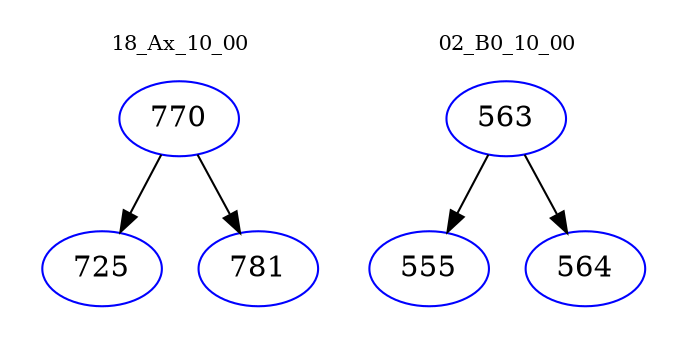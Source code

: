 digraph{
subgraph cluster_0 {
color = white
label = "18_Ax_10_00";
fontsize=10;
T0_770 [label="770", color="blue"]
T0_770 -> T0_725 [color="black"]
T0_725 [label="725", color="blue"]
T0_770 -> T0_781 [color="black"]
T0_781 [label="781", color="blue"]
}
subgraph cluster_1 {
color = white
label = "02_B0_10_00";
fontsize=10;
T1_563 [label="563", color="blue"]
T1_563 -> T1_555 [color="black"]
T1_555 [label="555", color="blue"]
T1_563 -> T1_564 [color="black"]
T1_564 [label="564", color="blue"]
}
}
